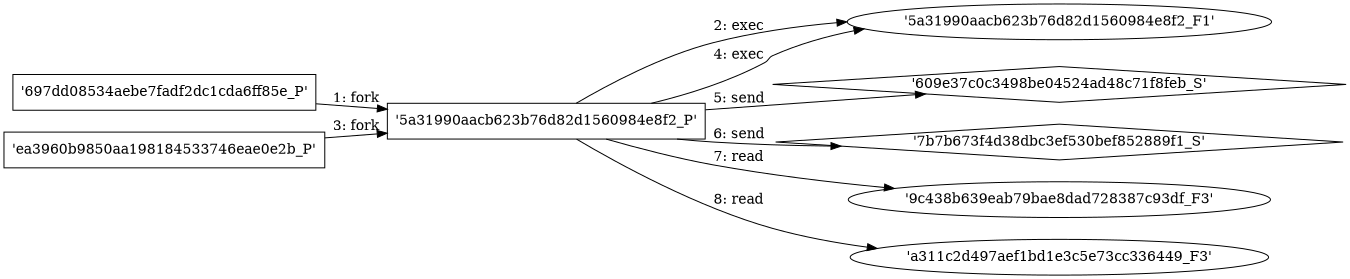 digraph "D:\Learning\Paper\apt\基于CTI的攻击预警\Dataset\攻击图\ASGfromALLCTI\Threat Source newsletter (Feb. 6, 2020).dot" {
rankdir="LR"
size="9"
fixedsize="false"
splines="true"
nodesep=0.3
ranksep=0
fontsize=10
overlap="scalexy"
engine= "neato"
	"'697dd08534aebe7fadf2dc1cda6ff85e_P'" [node_type=Process shape=box]
	"'5a31990aacb623b76d82d1560984e8f2_P'" [node_type=Process shape=box]
	"'697dd08534aebe7fadf2dc1cda6ff85e_P'" -> "'5a31990aacb623b76d82d1560984e8f2_P'" [label="1: fork"]
	"'5a31990aacb623b76d82d1560984e8f2_P'" [node_type=Process shape=box]
	"'5a31990aacb623b76d82d1560984e8f2_F1'" [node_type=File shape=ellipse]
	"'5a31990aacb623b76d82d1560984e8f2_P'" -> "'5a31990aacb623b76d82d1560984e8f2_F1'" [label="2: exec"]
	"'ea3960b9850aa198184533746eae0e2b_P'" [node_type=Process shape=box]
	"'5a31990aacb623b76d82d1560984e8f2_P'" [node_type=Process shape=box]
	"'ea3960b9850aa198184533746eae0e2b_P'" -> "'5a31990aacb623b76d82d1560984e8f2_P'" [label="3: fork"]
	"'5a31990aacb623b76d82d1560984e8f2_P'" [node_type=Process shape=box]
	"'5a31990aacb623b76d82d1560984e8f2_F1'" [node_type=File shape=ellipse]
	"'5a31990aacb623b76d82d1560984e8f2_P'" -> "'5a31990aacb623b76d82d1560984e8f2_F1'" [label="4: exec"]
	"'609e37c0c3498be04524ad48c71f8feb_S'" [node_type=Socket shape=diamond]
	"'5a31990aacb623b76d82d1560984e8f2_P'" [node_type=Process shape=box]
	"'5a31990aacb623b76d82d1560984e8f2_P'" -> "'609e37c0c3498be04524ad48c71f8feb_S'" [label="5: send"]
	"'7b7b673f4d38dbc3ef530bef852889f1_S'" [node_type=Socket shape=diamond]
	"'5a31990aacb623b76d82d1560984e8f2_P'" [node_type=Process shape=box]
	"'5a31990aacb623b76d82d1560984e8f2_P'" -> "'7b7b673f4d38dbc3ef530bef852889f1_S'" [label="6: send"]
	"'9c438b639eab79bae8dad728387c93df_F3'" [node_type=file shape=ellipse]
	"'5a31990aacb623b76d82d1560984e8f2_P'" [node_type=Process shape=box]
	"'5a31990aacb623b76d82d1560984e8f2_P'" -> "'9c438b639eab79bae8dad728387c93df_F3'" [label="7: read"]
	"'a311c2d497aef1bd1e3c5e73cc336449_F3'" [node_type=file shape=ellipse]
	"'5a31990aacb623b76d82d1560984e8f2_P'" [node_type=Process shape=box]
	"'5a31990aacb623b76d82d1560984e8f2_P'" -> "'a311c2d497aef1bd1e3c5e73cc336449_F3'" [label="8: read"]
}
